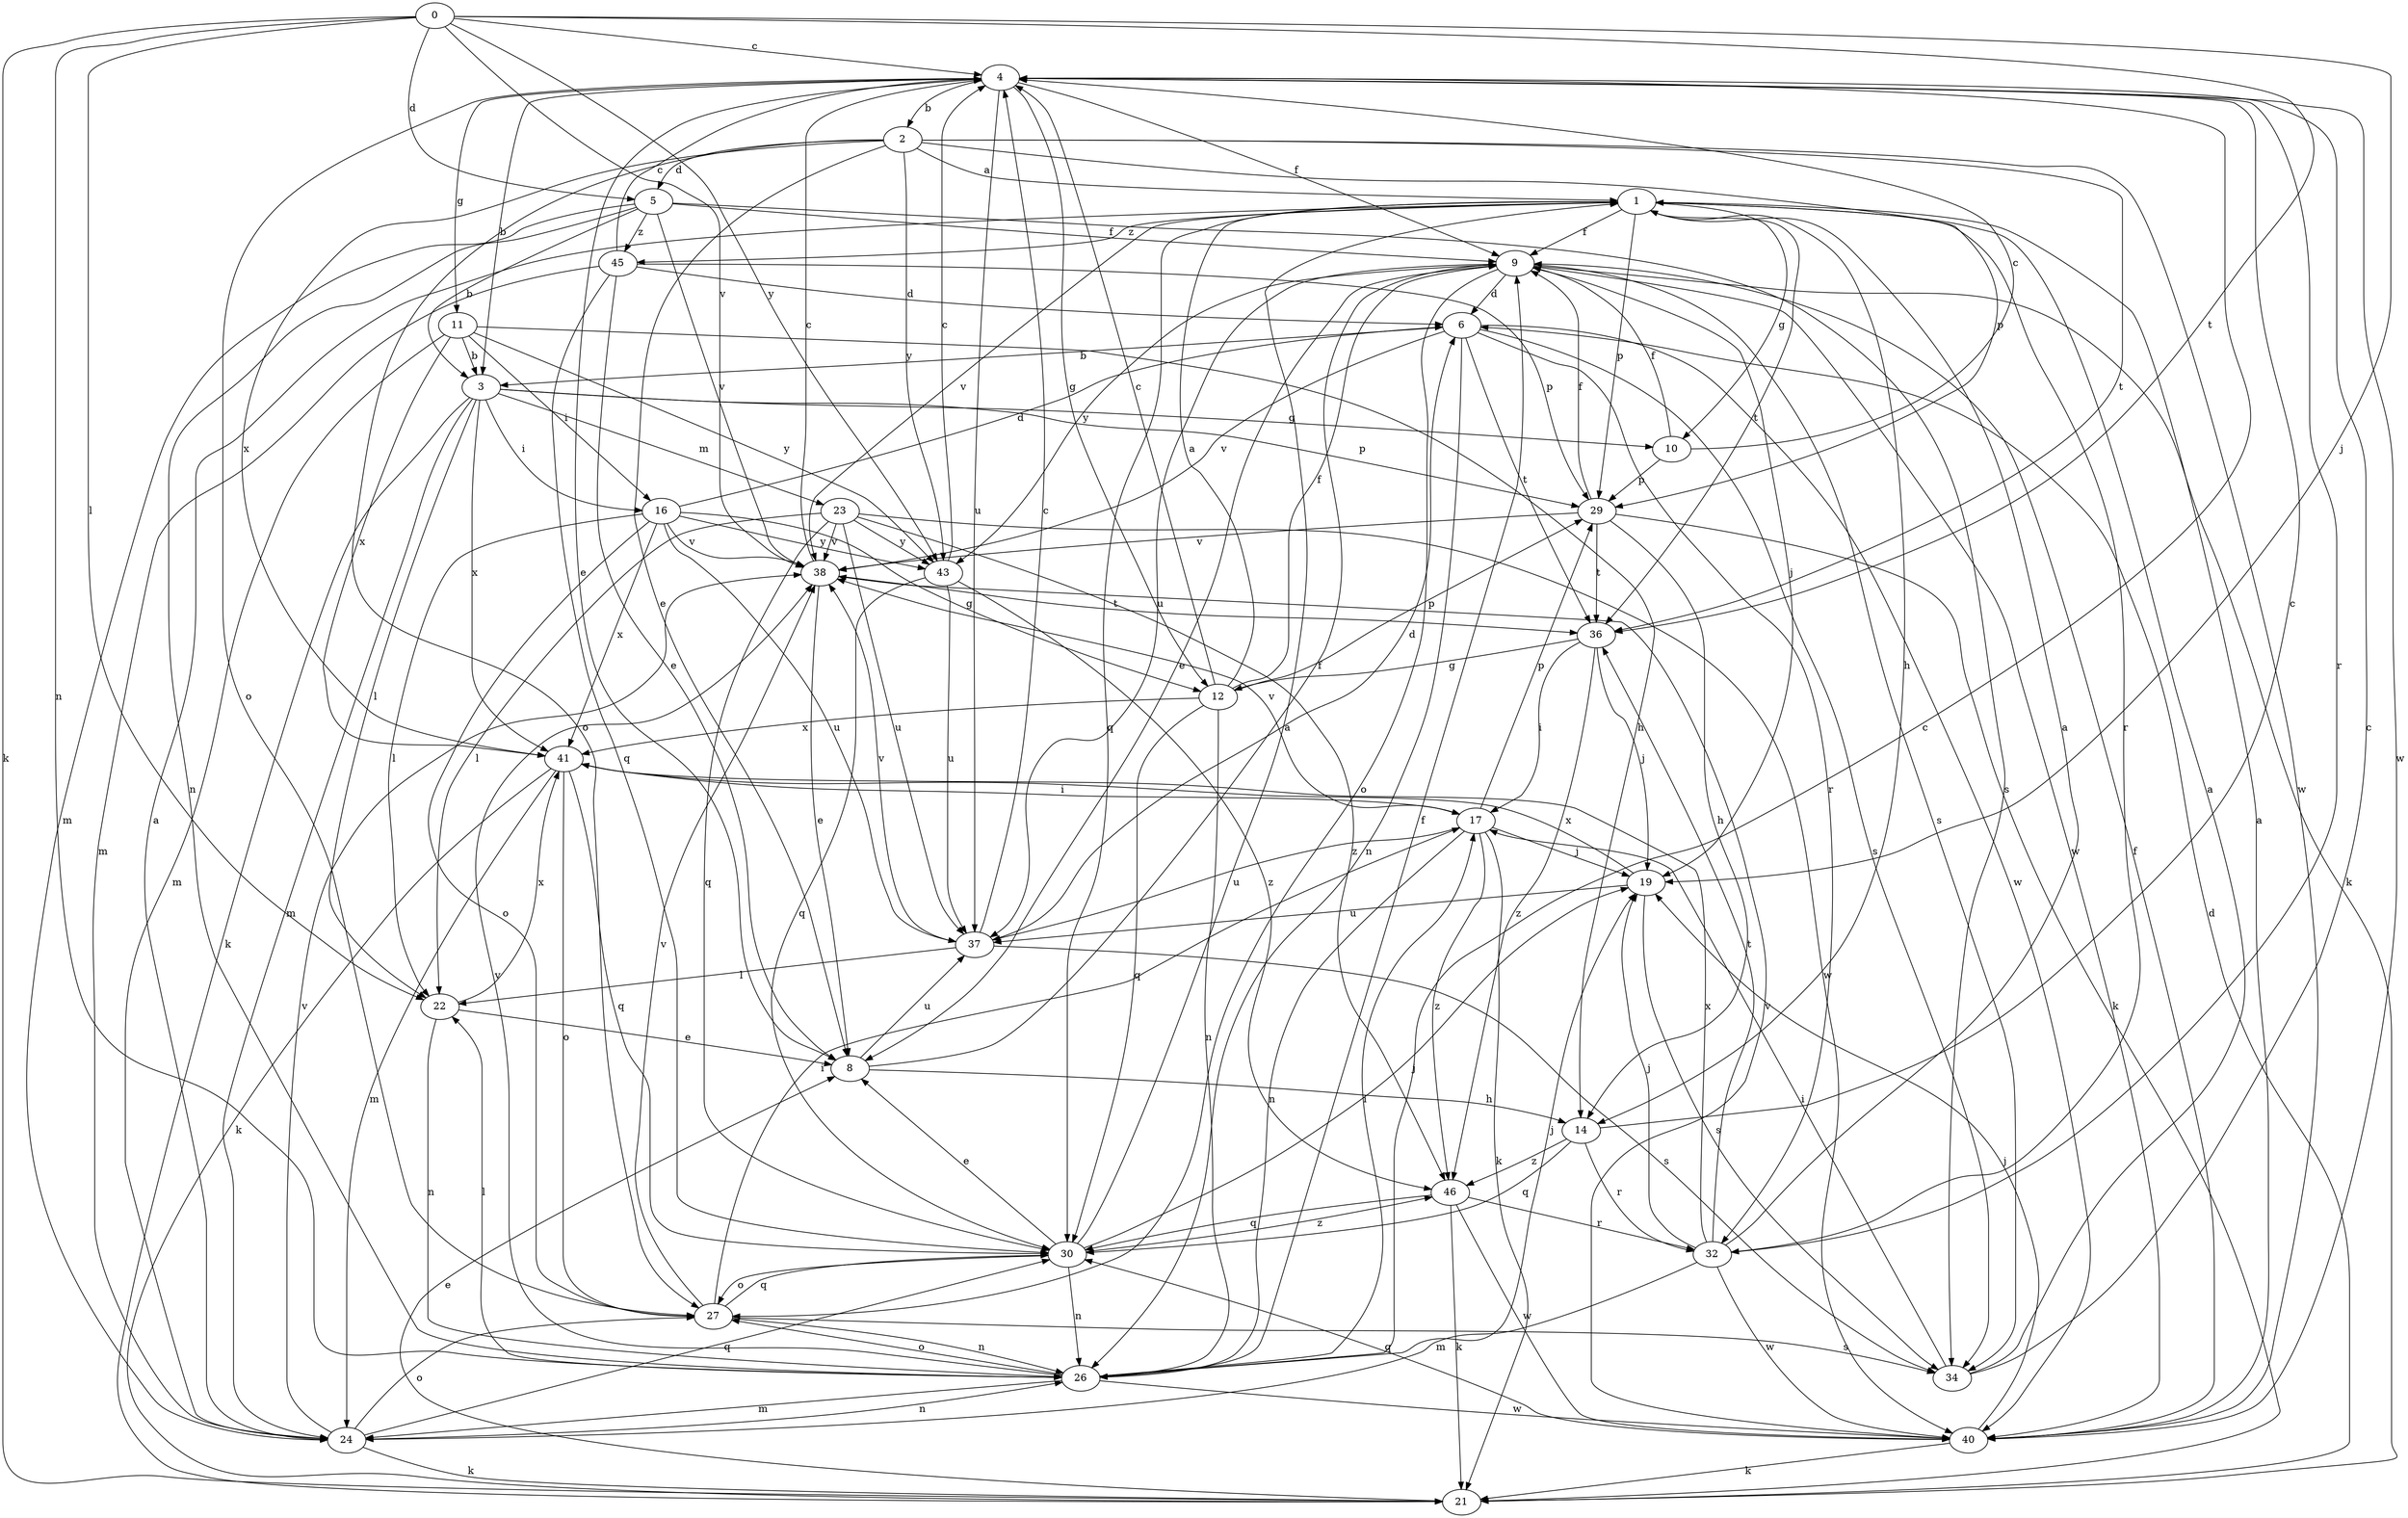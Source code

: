 strict digraph  {
0;
1;
2;
3;
4;
5;
6;
8;
9;
10;
11;
12;
14;
16;
17;
19;
21;
22;
23;
24;
26;
27;
29;
30;
32;
34;
36;
37;
38;
40;
41;
43;
45;
46;
0 -> 4  [label=c];
0 -> 5  [label=d];
0 -> 19  [label=j];
0 -> 21  [label=k];
0 -> 22  [label=l];
0 -> 26  [label=n];
0 -> 36  [label=t];
0 -> 38  [label=v];
0 -> 43  [label=y];
1 -> 9  [label=f];
1 -> 10  [label=g];
1 -> 14  [label=h];
1 -> 29  [label=p];
1 -> 30  [label=q];
1 -> 32  [label=r];
1 -> 36  [label=t];
1 -> 38  [label=v];
1 -> 45  [label=z];
2 -> 1  [label=a];
2 -> 5  [label=d];
2 -> 8  [label=e];
2 -> 27  [label=o];
2 -> 29  [label=p];
2 -> 36  [label=t];
2 -> 40  [label=w];
2 -> 41  [label=x];
2 -> 43  [label=y];
3 -> 10  [label=g];
3 -> 16  [label=i];
3 -> 21  [label=k];
3 -> 22  [label=l];
3 -> 23  [label=m];
3 -> 24  [label=m];
3 -> 29  [label=p];
3 -> 41  [label=x];
4 -> 2  [label=b];
4 -> 3  [label=b];
4 -> 8  [label=e];
4 -> 9  [label=f];
4 -> 11  [label=g];
4 -> 12  [label=g];
4 -> 27  [label=o];
4 -> 32  [label=r];
4 -> 37  [label=u];
4 -> 40  [label=w];
5 -> 3  [label=b];
5 -> 9  [label=f];
5 -> 24  [label=m];
5 -> 26  [label=n];
5 -> 34  [label=s];
5 -> 38  [label=v];
5 -> 45  [label=z];
6 -> 3  [label=b];
6 -> 26  [label=n];
6 -> 32  [label=r];
6 -> 34  [label=s];
6 -> 36  [label=t];
6 -> 38  [label=v];
6 -> 40  [label=w];
8 -> 9  [label=f];
8 -> 14  [label=h];
8 -> 37  [label=u];
9 -> 6  [label=d];
9 -> 8  [label=e];
9 -> 19  [label=j];
9 -> 21  [label=k];
9 -> 27  [label=o];
9 -> 34  [label=s];
9 -> 37  [label=u];
9 -> 40  [label=w];
9 -> 43  [label=y];
10 -> 4  [label=c];
10 -> 9  [label=f];
10 -> 29  [label=p];
11 -> 3  [label=b];
11 -> 14  [label=h];
11 -> 16  [label=i];
11 -> 24  [label=m];
11 -> 41  [label=x];
11 -> 43  [label=y];
12 -> 1  [label=a];
12 -> 4  [label=c];
12 -> 9  [label=f];
12 -> 26  [label=n];
12 -> 29  [label=p];
12 -> 30  [label=q];
12 -> 41  [label=x];
14 -> 4  [label=c];
14 -> 30  [label=q];
14 -> 32  [label=r];
14 -> 46  [label=z];
16 -> 6  [label=d];
16 -> 12  [label=g];
16 -> 22  [label=l];
16 -> 27  [label=o];
16 -> 37  [label=u];
16 -> 38  [label=v];
16 -> 41  [label=x];
16 -> 43  [label=y];
17 -> 19  [label=j];
17 -> 21  [label=k];
17 -> 26  [label=n];
17 -> 29  [label=p];
17 -> 37  [label=u];
17 -> 38  [label=v];
17 -> 46  [label=z];
19 -> 34  [label=s];
19 -> 37  [label=u];
19 -> 41  [label=x];
21 -> 6  [label=d];
21 -> 8  [label=e];
22 -> 8  [label=e];
22 -> 26  [label=n];
22 -> 41  [label=x];
23 -> 22  [label=l];
23 -> 30  [label=q];
23 -> 37  [label=u];
23 -> 38  [label=v];
23 -> 40  [label=w];
23 -> 43  [label=y];
23 -> 46  [label=z];
24 -> 1  [label=a];
24 -> 21  [label=k];
24 -> 26  [label=n];
24 -> 27  [label=o];
24 -> 30  [label=q];
24 -> 38  [label=v];
26 -> 4  [label=c];
26 -> 9  [label=f];
26 -> 17  [label=i];
26 -> 19  [label=j];
26 -> 22  [label=l];
26 -> 24  [label=m];
26 -> 27  [label=o];
26 -> 38  [label=v];
26 -> 40  [label=w];
27 -> 17  [label=i];
27 -> 26  [label=n];
27 -> 30  [label=q];
27 -> 34  [label=s];
27 -> 38  [label=v];
29 -> 9  [label=f];
29 -> 14  [label=h];
29 -> 21  [label=k];
29 -> 36  [label=t];
29 -> 38  [label=v];
30 -> 1  [label=a];
30 -> 8  [label=e];
30 -> 19  [label=j];
30 -> 26  [label=n];
30 -> 27  [label=o];
30 -> 46  [label=z];
32 -> 1  [label=a];
32 -> 19  [label=j];
32 -> 24  [label=m];
32 -> 36  [label=t];
32 -> 40  [label=w];
32 -> 41  [label=x];
34 -> 1  [label=a];
34 -> 4  [label=c];
34 -> 17  [label=i];
36 -> 12  [label=g];
36 -> 17  [label=i];
36 -> 19  [label=j];
36 -> 46  [label=z];
37 -> 4  [label=c];
37 -> 6  [label=d];
37 -> 22  [label=l];
37 -> 34  [label=s];
37 -> 38  [label=v];
38 -> 4  [label=c];
38 -> 8  [label=e];
38 -> 36  [label=t];
40 -> 1  [label=a];
40 -> 9  [label=f];
40 -> 19  [label=j];
40 -> 21  [label=k];
40 -> 30  [label=q];
40 -> 38  [label=v];
41 -> 17  [label=i];
41 -> 21  [label=k];
41 -> 24  [label=m];
41 -> 27  [label=o];
41 -> 30  [label=q];
43 -> 4  [label=c];
43 -> 30  [label=q];
43 -> 37  [label=u];
43 -> 46  [label=z];
45 -> 4  [label=c];
45 -> 6  [label=d];
45 -> 8  [label=e];
45 -> 24  [label=m];
45 -> 29  [label=p];
45 -> 30  [label=q];
46 -> 21  [label=k];
46 -> 30  [label=q];
46 -> 32  [label=r];
46 -> 40  [label=w];
}
